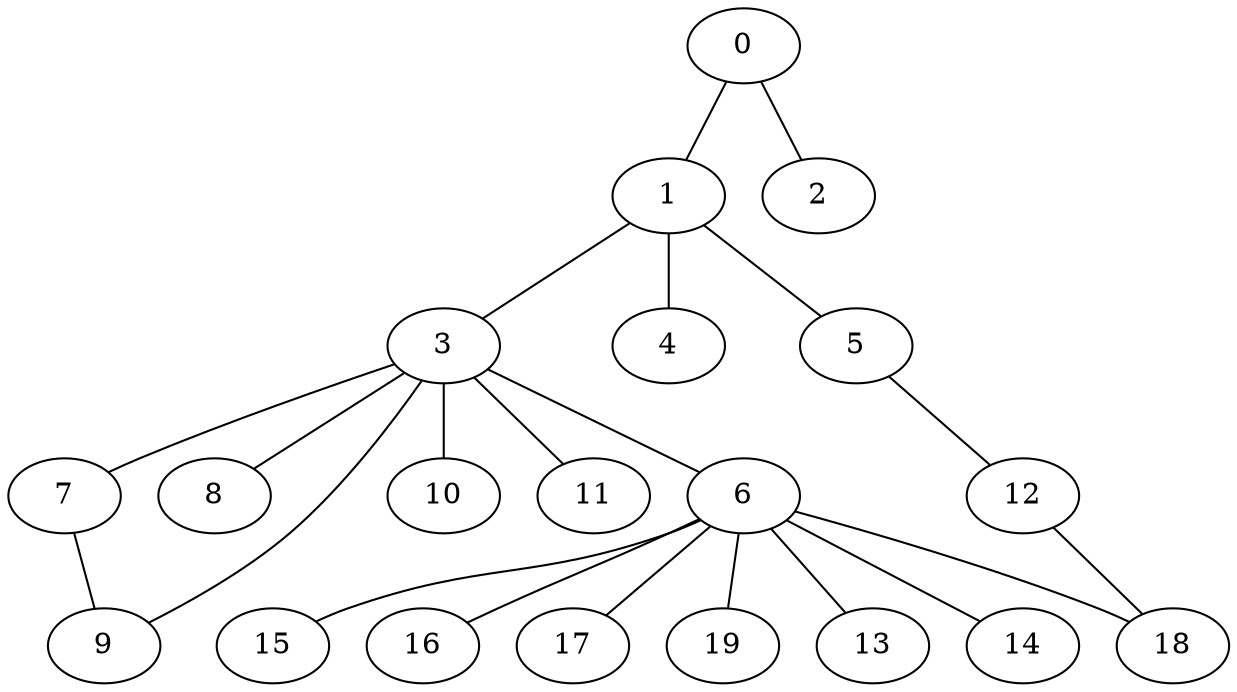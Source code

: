 
graph graphname {
    0 -- 1
0 -- 2
1 -- 3
1 -- 4
1 -- 5
3 -- 6
3 -- 7
3 -- 8
3 -- 9
3 -- 10
3 -- 11
5 -- 12
6 -- 13
6 -- 14
6 -- 15
6 -- 16
6 -- 17
6 -- 18
6 -- 19
7 -- 9
12 -- 18

}

